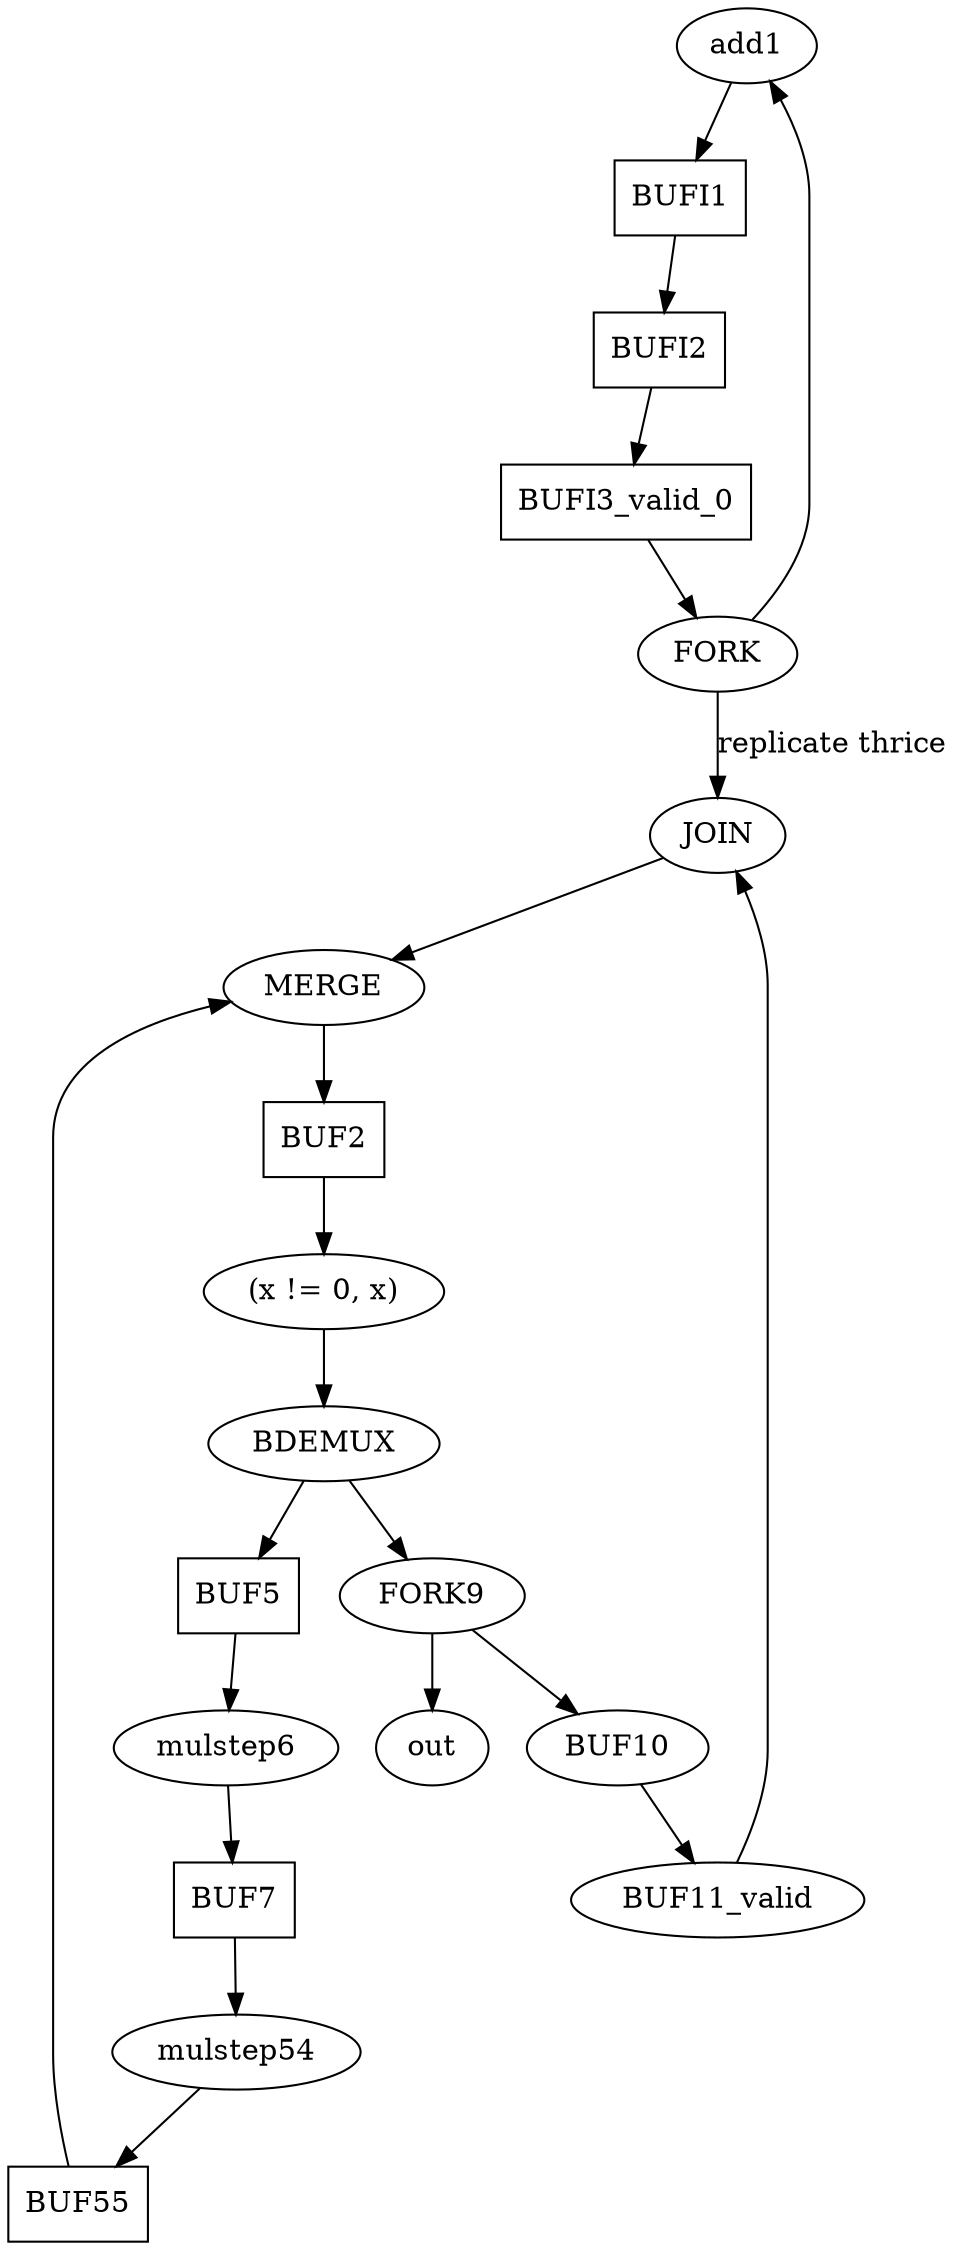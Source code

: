 digraph {
	add1 -> BUFI1 -> BUFI2 -> BUFI3_valid_0 -> FORK -> add1
	FORK -> JOIN [label="replicate thrice"]

        BUF11_valid -> JOIN -> MERGE

	BUF55 -> MERGE -> BUF2 -> loop_cond -> BDEMUX -> {BUF5, FORK9}


	BUF5 -> mulstep6 -> BUF7 -> mulstep54 -> BUF55

	FORK9 -> BUF10 -> BUF11_valid

	loop_cond [label="(x != 0, x)"]

	FORK9 -> out

	BUF2 [shape=box]
	BUF5 [shape=box]
	BUF55 [shape=box]
	BUF7 [shape=box]
	BUFI1 [shape=box]
	BUFI2 [shape=box]
        BUFI3_valid_0  [shape=box]
}